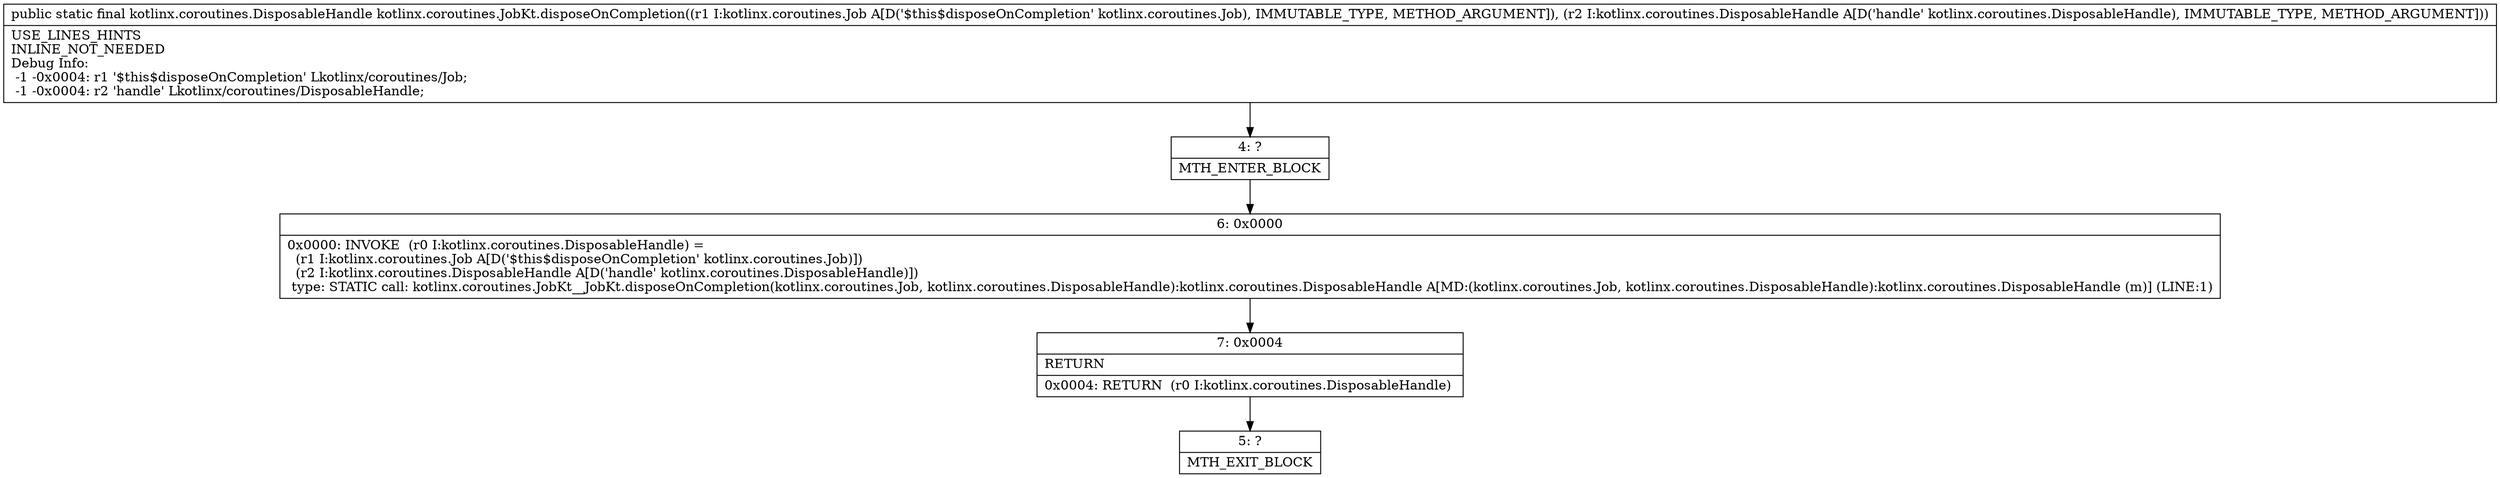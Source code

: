 digraph "CFG forkotlinx.coroutines.JobKt.disposeOnCompletion(Lkotlinx\/coroutines\/Job;Lkotlinx\/coroutines\/DisposableHandle;)Lkotlinx\/coroutines\/DisposableHandle;" {
Node_4 [shape=record,label="{4\:\ ?|MTH_ENTER_BLOCK\l}"];
Node_6 [shape=record,label="{6\:\ 0x0000|0x0000: INVOKE  (r0 I:kotlinx.coroutines.DisposableHandle) = \l  (r1 I:kotlinx.coroutines.Job A[D('$this$disposeOnCompletion' kotlinx.coroutines.Job)])\l  (r2 I:kotlinx.coroutines.DisposableHandle A[D('handle' kotlinx.coroutines.DisposableHandle)])\l type: STATIC call: kotlinx.coroutines.JobKt__JobKt.disposeOnCompletion(kotlinx.coroutines.Job, kotlinx.coroutines.DisposableHandle):kotlinx.coroutines.DisposableHandle A[MD:(kotlinx.coroutines.Job, kotlinx.coroutines.DisposableHandle):kotlinx.coroutines.DisposableHandle (m)] (LINE:1)\l}"];
Node_7 [shape=record,label="{7\:\ 0x0004|RETURN\l|0x0004: RETURN  (r0 I:kotlinx.coroutines.DisposableHandle) \l}"];
Node_5 [shape=record,label="{5\:\ ?|MTH_EXIT_BLOCK\l}"];
MethodNode[shape=record,label="{public static final kotlinx.coroutines.DisposableHandle kotlinx.coroutines.JobKt.disposeOnCompletion((r1 I:kotlinx.coroutines.Job A[D('$this$disposeOnCompletion' kotlinx.coroutines.Job), IMMUTABLE_TYPE, METHOD_ARGUMENT]), (r2 I:kotlinx.coroutines.DisposableHandle A[D('handle' kotlinx.coroutines.DisposableHandle), IMMUTABLE_TYPE, METHOD_ARGUMENT]))  | USE_LINES_HINTS\lINLINE_NOT_NEEDED\lDebug Info:\l  \-1 \-0x0004: r1 '$this$disposeOnCompletion' Lkotlinx\/coroutines\/Job;\l  \-1 \-0x0004: r2 'handle' Lkotlinx\/coroutines\/DisposableHandle;\l}"];
MethodNode -> Node_4;Node_4 -> Node_6;
Node_6 -> Node_7;
Node_7 -> Node_5;
}

